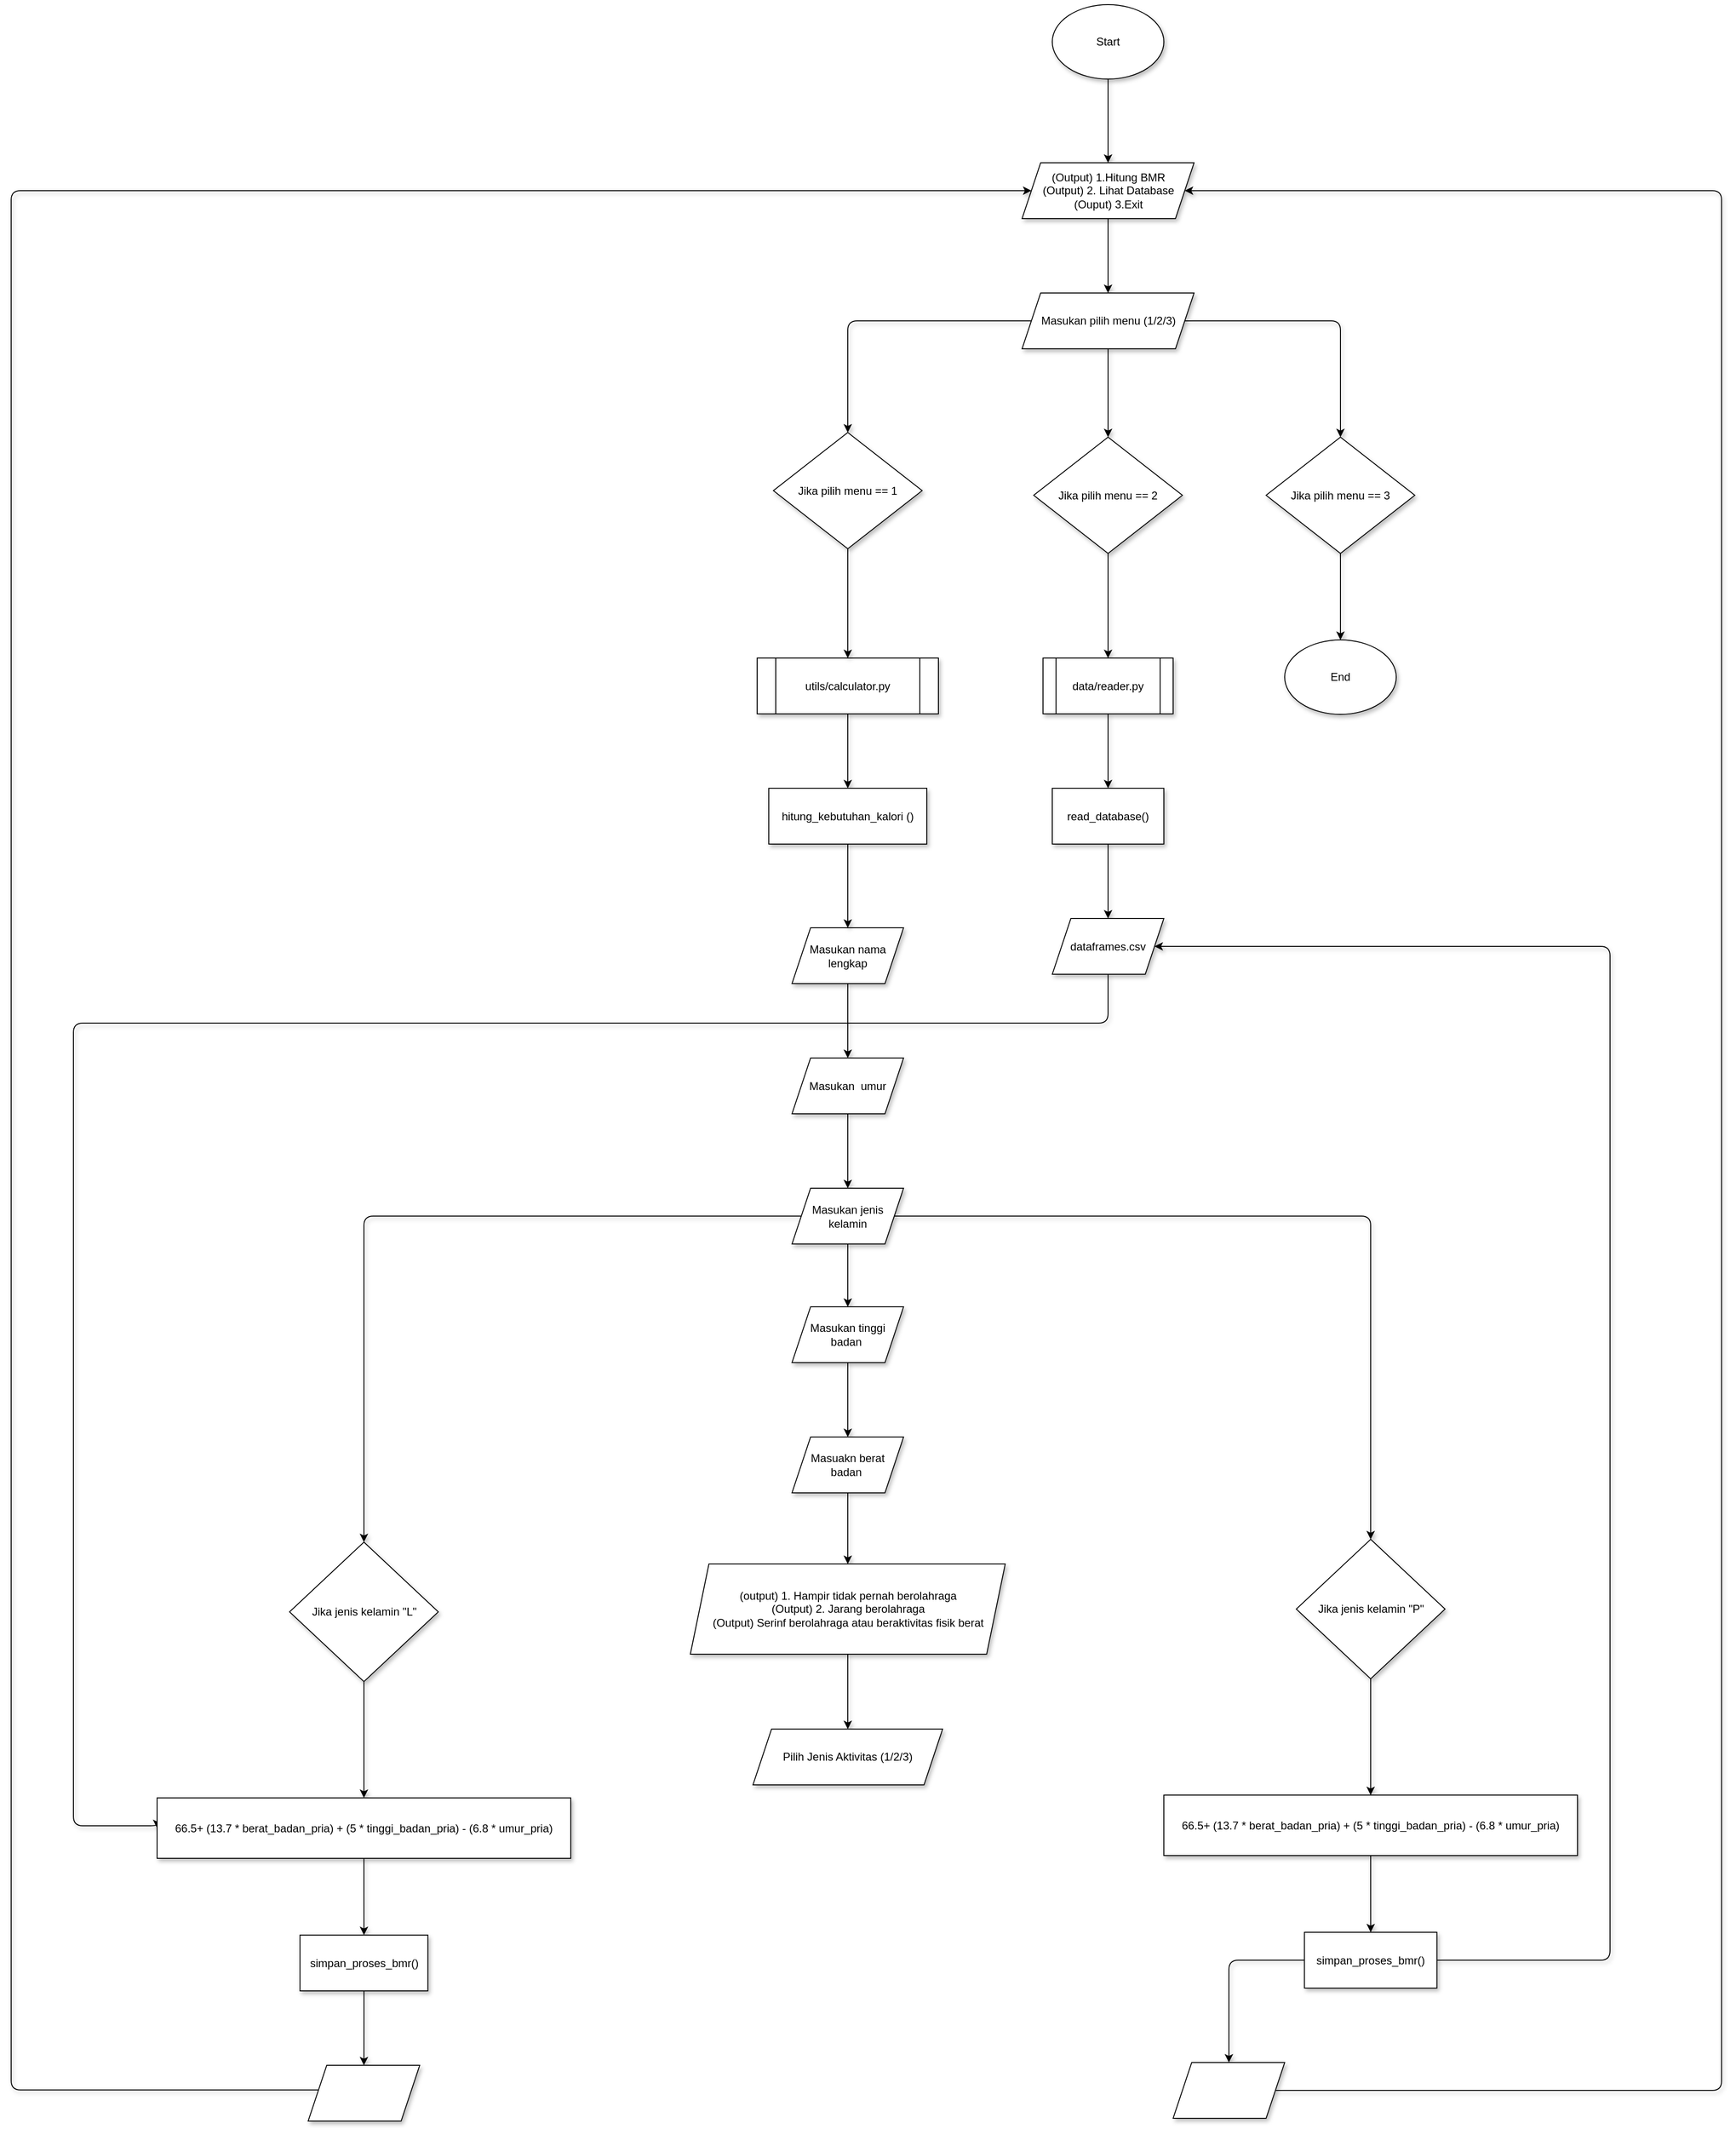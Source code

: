 <mxfile>
    <diagram id="SMtmYcUr2mHsWcogQkBu" name="kalkulator kebutuhan kalori">
        <mxGraphModel dx="1758" dy="569" grid="0" gridSize="10" guides="1" tooltips="1" connect="1" arrows="1" fold="1" page="0" pageScale="1" pageWidth="850" pageHeight="1100" math="0" shadow="0">
            <root>
                <mxCell id="0"/>
                <mxCell id="1" parent="0"/>
                <mxCell id="18" value="" style="edgeStyle=none;html=1;fontFamily=Helvetica;shadow=1;" parent="1" source="3" target="17" edge="1">
                    <mxGeometry relative="1" as="geometry"/>
                </mxCell>
                <mxCell id="3" value="Start" style="ellipse;whiteSpace=wrap;html=1;fontFamily=Helvetica;shadow=1;" parent="1" vertex="1">
                    <mxGeometry x="450" width="120" height="80" as="geometry"/>
                </mxCell>
                <mxCell id="20" value="" style="edgeStyle=none;html=1;fontFamily=Helvetica;shadow=1;" parent="1" source="17" target="19" edge="1">
                    <mxGeometry relative="1" as="geometry"/>
                </mxCell>
                <mxCell id="17" value="(Output) 1.Hitung BMR&lt;br&gt;(Output) 2. Lihat Database&lt;br&gt;(Ouput) 3.Exit" style="shape=parallelogram;perimeter=parallelogramPerimeter;whiteSpace=wrap;html=1;fixedSize=1;fontFamily=Helvetica;shadow=1;" parent="1" vertex="1">
                    <mxGeometry x="417.5" y="170" width="185" height="60" as="geometry"/>
                </mxCell>
                <mxCell id="57" style="edgeStyle=none;html=1;entryX=0.5;entryY=0;entryDx=0;entryDy=0;fontFamily=Helvetica;shadow=1;" parent="1" source="19" target="40" edge="1">
                    <mxGeometry relative="1" as="geometry"/>
                </mxCell>
                <mxCell id="58" style="edgeStyle=orthogonalEdgeStyle;html=1;entryX=0.5;entryY=0;entryDx=0;entryDy=0;fontFamily=Helvetica;shadow=1;" parent="1" source="19" target="54" edge="1">
                    <mxGeometry relative="1" as="geometry"/>
                </mxCell>
                <mxCell id="60" style="edgeStyle=orthogonalEdgeStyle;html=1;fontFamily=Helvetica;entryX=0.5;entryY=0;entryDx=0;entryDy=0;shadow=1;" parent="1" source="19" target="21" edge="1">
                    <mxGeometry relative="1" as="geometry">
                        <mxPoint x="680.0" y="460" as="targetPoint"/>
                    </mxGeometry>
                </mxCell>
                <mxCell id="19" value="Masukan pilih menu (1/2/3)" style="shape=parallelogram;perimeter=parallelogramPerimeter;whiteSpace=wrap;html=1;fixedSize=1;fontFamily=Helvetica;shadow=1;" parent="1" vertex="1">
                    <mxGeometry x="417.5" y="310" width="185" height="60" as="geometry"/>
                </mxCell>
                <mxCell id="87" style="edgeStyle=orthogonalEdgeStyle;html=1;entryX=0.5;entryY=0;entryDx=0;entryDy=0;fontFamily=Helvetica;shadow=1;" parent="1" source="21" target="86" edge="1">
                    <mxGeometry relative="1" as="geometry"/>
                </mxCell>
                <mxCell id="21" value="Jika pilih menu == 3" style="rhombus;whiteSpace=wrap;html=1;fontFamily=Helvetica;shadow=1;" parent="1" vertex="1">
                    <mxGeometry x="680" y="465" width="160" height="125" as="geometry"/>
                </mxCell>
                <mxCell id="74" value="" style="edgeStyle=orthogonalEdgeStyle;html=1;fontFamily=Helvetica;shadow=1;" parent="1" source="23" target="73" edge="1">
                    <mxGeometry relative="1" as="geometry"/>
                </mxCell>
                <mxCell id="23" value="utils/calculator.py" style="shape=process;whiteSpace=wrap;html=1;backgroundOutline=1;fontFamily=Helvetica;shadow=1;" parent="1" vertex="1">
                    <mxGeometry x="132.5" y="702.5" width="195" height="60" as="geometry"/>
                </mxCell>
                <mxCell id="29" value="" style="edgeStyle=none;html=1;fontFamily=Helvetica;shadow=1;" parent="1" source="25" target="28" edge="1">
                    <mxGeometry relative="1" as="geometry"/>
                </mxCell>
                <mxCell id="25" value="Masukan nama lengkap" style="shape=parallelogram;perimeter=parallelogramPerimeter;whiteSpace=wrap;html=1;fixedSize=1;fontFamily=Helvetica;shadow=1;" parent="1" vertex="1">
                    <mxGeometry x="170" y="992.5" width="120" height="60" as="geometry"/>
                </mxCell>
                <mxCell id="31" value="" style="edgeStyle=none;html=1;fontFamily=Helvetica;shadow=1;" parent="1" source="28" target="30" edge="1">
                    <mxGeometry relative="1" as="geometry"/>
                </mxCell>
                <mxCell id="28" value="Masukan&amp;nbsp; umur" style="shape=parallelogram;perimeter=parallelogramPerimeter;whiteSpace=wrap;html=1;fixedSize=1;shadow=1;" parent="1" vertex="1">
                    <mxGeometry x="170" y="1132.5" width="120" height="60" as="geometry"/>
                </mxCell>
                <mxCell id="97" style="edgeStyle=orthogonalEdgeStyle;html=1;entryX=0.5;entryY=0;entryDx=0;entryDy=0;fontFamily=Helvetica;shadow=1;" parent="1" source="30" target="32" edge="1">
                    <mxGeometry relative="1" as="geometry"/>
                </mxCell>
                <mxCell id="138" style="edgeStyle=orthogonalEdgeStyle;html=1;entryX=0.5;entryY=0;entryDx=0;entryDy=0;shadow=1;" parent="1" source="30" target="94" edge="1">
                    <mxGeometry relative="1" as="geometry"/>
                </mxCell>
                <mxCell id="139" style="edgeStyle=orthogonalEdgeStyle;html=1;exitX=0;exitY=0.5;exitDx=0;exitDy=0;entryX=0.5;entryY=0;entryDx=0;entryDy=0;shadow=1;" parent="1" source="30" target="90" edge="1">
                    <mxGeometry relative="1" as="geometry"/>
                </mxCell>
                <mxCell id="30" value="Masukan jenis kelamin" style="shape=parallelogram;perimeter=parallelogramPerimeter;whiteSpace=wrap;html=1;fixedSize=1;shadow=1;" parent="1" vertex="1">
                    <mxGeometry x="170" y="1272.5" width="120" height="60" as="geometry"/>
                </mxCell>
                <mxCell id="35" value="" style="edgeStyle=none;html=1;fontFamily=Helvetica;shadow=1;" parent="1" source="32" target="34" edge="1">
                    <mxGeometry relative="1" as="geometry"/>
                </mxCell>
                <mxCell id="32" value="Masukan tinggi badan&amp;nbsp;" style="shape=parallelogram;perimeter=parallelogramPerimeter;whiteSpace=wrap;html=1;fixedSize=1;shadow=1;" parent="1" vertex="1">
                    <mxGeometry x="170" y="1400" width="120" height="60" as="geometry"/>
                </mxCell>
                <mxCell id="146" value="" style="edgeStyle=orthogonalEdgeStyle;html=1;shadow=1;" parent="1" source="34" target="145" edge="1">
                    <mxGeometry relative="1" as="geometry"/>
                </mxCell>
                <mxCell id="34" value="Masuakn berat badan&amp;nbsp;" style="shape=parallelogram;perimeter=parallelogramPerimeter;whiteSpace=wrap;html=1;fixedSize=1;shadow=1;" parent="1" vertex="1">
                    <mxGeometry x="170" y="1540" width="120" height="60" as="geometry"/>
                </mxCell>
                <mxCell id="64" value="" style="edgeStyle=orthogonalEdgeStyle;html=1;fontFamily=Helvetica;shadow=1;" parent="1" source="40" target="63" edge="1">
                    <mxGeometry relative="1" as="geometry"/>
                </mxCell>
                <mxCell id="40" value="Jika pilih menu == 2" style="rhombus;whiteSpace=wrap;html=1;fontFamily=Helvetica;shadow=1;" parent="1" vertex="1">
                    <mxGeometry x="430" y="465" width="160" height="125" as="geometry"/>
                </mxCell>
                <mxCell id="62" style="edgeStyle=orthogonalEdgeStyle;html=1;exitX=0.5;exitY=1;exitDx=0;exitDy=0;entryX=0.5;entryY=0;entryDx=0;entryDy=0;fontFamily=Helvetica;shadow=1;" parent="1" source="54" target="23" edge="1">
                    <mxGeometry relative="1" as="geometry"/>
                </mxCell>
                <mxCell id="54" value="Jika pilih menu == 1" style="rhombus;whiteSpace=wrap;html=1;fontFamily=Helvetica;shadow=1;" parent="1" vertex="1">
                    <mxGeometry x="150" y="460" width="160" height="125" as="geometry"/>
                </mxCell>
                <mxCell id="77" value="" style="edgeStyle=orthogonalEdgeStyle;html=1;fontFamily=Helvetica;shadow=1;" parent="1" source="63" target="76" edge="1">
                    <mxGeometry relative="1" as="geometry"/>
                </mxCell>
                <mxCell id="63" value="data/reader.py" style="shape=process;whiteSpace=wrap;html=1;backgroundOutline=1;shadow=1;" parent="1" vertex="1">
                    <mxGeometry x="440" y="702.5" width="140" height="60" as="geometry"/>
                </mxCell>
                <mxCell id="75" style="edgeStyle=orthogonalEdgeStyle;html=1;entryX=0.5;entryY=0;entryDx=0;entryDy=0;fontFamily=Helvetica;shadow=1;" parent="1" source="73" target="25" edge="1">
                    <mxGeometry relative="1" as="geometry"/>
                </mxCell>
                <mxCell id="73" value="hitung_kebutuhan_kalori ()" style="whiteSpace=wrap;html=1;shadow=1;" parent="1" vertex="1">
                    <mxGeometry x="145" y="842.5" width="170" height="60" as="geometry"/>
                </mxCell>
                <mxCell id="79" value="" style="edgeStyle=orthogonalEdgeStyle;html=1;fontFamily=Helvetica;shadow=1;" parent="1" source="76" target="78" edge="1">
                    <mxGeometry relative="1" as="geometry"/>
                </mxCell>
                <mxCell id="76" value="read_database()" style="whiteSpace=wrap;html=1;shadow=1;" parent="1" vertex="1">
                    <mxGeometry x="450" y="842.5" width="120" height="60" as="geometry"/>
                </mxCell>
                <mxCell id="153" style="edgeStyle=orthogonalEdgeStyle;html=1;entryX=0;entryY=0.5;entryDx=0;entryDy=0;shadow=1;" parent="1" source="78" target="100" edge="1">
                    <mxGeometry relative="1" as="geometry">
                        <Array as="points">
                            <mxPoint x="510" y="1095"/>
                            <mxPoint x="-603" y="1095"/>
                            <mxPoint x="-603" y="1958"/>
                            <mxPoint x="-513" y="1958"/>
                        </Array>
                    </mxGeometry>
                </mxCell>
                <mxCell id="78" value="dataframes.csv" style="shape=parallelogram;perimeter=parallelogramPerimeter;whiteSpace=wrap;html=1;fixedSize=1;shadow=1;" parent="1" vertex="1">
                    <mxGeometry x="450" y="982.5" width="120" height="60" as="geometry"/>
                </mxCell>
                <mxCell id="86" value="End" style="ellipse;whiteSpace=wrap;html=1;fillStyle=auto;fontFamily=Helvetica;gradientColor=none;shadow=1;" parent="1" vertex="1">
                    <mxGeometry x="700" y="683" width="120" height="80" as="geometry"/>
                </mxCell>
                <mxCell id="101" value="" style="edgeStyle=orthogonalEdgeStyle;html=1;fontFamily=Helvetica;shadow=1;" parent="1" source="90" target="100" edge="1">
                    <mxGeometry relative="1" as="geometry"/>
                </mxCell>
                <mxCell id="90" value="Jika jenis kelamin &quot;L&quot;" style="rhombus;whiteSpace=wrap;html=1;shadow=1;" parent="1" vertex="1">
                    <mxGeometry x="-370.5" y="1653" width="160" height="150" as="geometry"/>
                </mxCell>
                <mxCell id="103" style="edgeStyle=none;html=1;entryX=0.5;entryY=0;entryDx=0;entryDy=0;shadow=1;" parent="1" source="94" target="102" edge="1">
                    <mxGeometry relative="1" as="geometry"/>
                </mxCell>
                <mxCell id="94" value="Jika jenis kelamin &quot;P&quot;" style="rhombus;whiteSpace=wrap;html=1;shadow=1;" parent="1" vertex="1">
                    <mxGeometry x="712.5" y="1650" width="160" height="150" as="geometry"/>
                </mxCell>
                <mxCell id="114" value="" style="edgeStyle=orthogonalEdgeStyle;html=1;shadow=1;" parent="1" source="100" target="113" edge="1">
                    <mxGeometry relative="1" as="geometry"/>
                </mxCell>
                <mxCell id="100" value="66.5+ (13.7 * berat_badan_pria) + (5 * tinggi_badan_pria) - (6.8 * umur_pria)" style="whiteSpace=wrap;html=1;shadow=1;" parent="1" vertex="1">
                    <mxGeometry x="-513" y="1928" width="445" height="65" as="geometry"/>
                </mxCell>
                <mxCell id="125" value="" style="edgeStyle=orthogonalEdgeStyle;html=1;shadow=1;" parent="1" source="102" target="124" edge="1">
                    <mxGeometry relative="1" as="geometry"/>
                </mxCell>
                <mxCell id="102" value="66.5+ (13.7 * berat_badan_pria) + (5 * tinggi_badan_pria) - (6.8 * umur_pria)" style="whiteSpace=wrap;html=1;shadow=1;" parent="1" vertex="1">
                    <mxGeometry x="570" y="1925" width="445" height="65" as="geometry"/>
                </mxCell>
                <mxCell id="116" value="" style="edgeStyle=orthogonalEdgeStyle;html=1;shadow=1;" parent="1" source="113" target="115" edge="1">
                    <mxGeometry relative="1" as="geometry"/>
                </mxCell>
                <mxCell id="113" value="simpan_proses_bmr()" style="whiteSpace=wrap;html=1;shadow=1;" parent="1" vertex="1">
                    <mxGeometry x="-359.25" y="2075.5" width="137.5" height="60" as="geometry"/>
                </mxCell>
                <mxCell id="128" style="edgeStyle=orthogonalEdgeStyle;html=1;entryX=0;entryY=0.5;entryDx=0;entryDy=0;shadow=1;" parent="1" source="115" target="17" edge="1">
                    <mxGeometry relative="1" as="geometry">
                        <Array as="points">
                            <mxPoint x="-670" y="2242"/>
                            <mxPoint x="-670" y="200"/>
                        </Array>
                    </mxGeometry>
                </mxCell>
                <mxCell id="115" value="" style="shape=parallelogram;perimeter=parallelogramPerimeter;whiteSpace=wrap;html=1;fixedSize=1;shadow=1;" parent="1" vertex="1">
                    <mxGeometry x="-350.5" y="2215.5" width="120" height="60" as="geometry"/>
                </mxCell>
                <mxCell id="127" value="" style="edgeStyle=orthogonalEdgeStyle;html=1;shadow=1;" parent="1" source="124" target="126" edge="1">
                    <mxGeometry relative="1" as="geometry"/>
                </mxCell>
                <mxCell id="131" style="edgeStyle=orthogonalEdgeStyle;html=1;entryX=1;entryY=0.5;entryDx=0;entryDy=0;shadow=1;" parent="1" source="124" target="78" edge="1">
                    <mxGeometry relative="1" as="geometry">
                        <Array as="points">
                            <mxPoint x="1050" y="2103"/>
                            <mxPoint x="1050" y="1013"/>
                        </Array>
                    </mxGeometry>
                </mxCell>
                <mxCell id="124" value="simpan_proses_bmr()" style="whiteSpace=wrap;html=1;shadow=1;" parent="1" vertex="1">
                    <mxGeometry x="721.25" y="2072.5" width="142.5" height="60" as="geometry"/>
                </mxCell>
                <mxCell id="130" style="edgeStyle=orthogonalEdgeStyle;html=1;entryX=1;entryY=0.5;entryDx=0;entryDy=0;shadow=1;" parent="1" source="126" target="17" edge="1">
                    <mxGeometry relative="1" as="geometry">
                        <Array as="points">
                            <mxPoint x="1170" y="2243"/>
                            <mxPoint x="1170" y="200"/>
                        </Array>
                    </mxGeometry>
                </mxCell>
                <mxCell id="126" value="" style="shape=parallelogram;perimeter=parallelogramPerimeter;whiteSpace=wrap;html=1;fixedSize=1;shadow=1;" parent="1" vertex="1">
                    <mxGeometry x="580" y="2212.5" width="120" height="60" as="geometry"/>
                </mxCell>
                <mxCell id="159" style="edgeStyle=orthogonalEdgeStyle;html=1;entryX=0.5;entryY=0;entryDx=0;entryDy=0;shadow=1;" parent="1" source="145" target="158" edge="1">
                    <mxGeometry relative="1" as="geometry"/>
                </mxCell>
                <mxCell id="145" value="(output) 1. Hampir tidak pernah berolahraga&lt;br&gt;(Output) 2. Jarang berolahraga&lt;br&gt;(Output) Serinf berolahraga atau beraktivitas fisik berat" style="shape=parallelogram;perimeter=parallelogramPerimeter;whiteSpace=wrap;html=1;fixedSize=1;shadow=1;" parent="1" vertex="1">
                    <mxGeometry x="60.63" y="1676.5" width="338.75" height="97" as="geometry"/>
                </mxCell>
                <mxCell id="158" value="Pilih Jenis Aktivitas (1/2/3)" style="shape=parallelogram;perimeter=parallelogramPerimeter;whiteSpace=wrap;html=1;fixedSize=1;shadow=1;" parent="1" vertex="1">
                    <mxGeometry x="128.01" y="1854" width="204" height="60" as="geometry"/>
                </mxCell>
            </root>
        </mxGraphModel>
    </diagram>
    <diagram id="uPCgb3c1EQ-qCC2hWYmK" name="kalkulator_detak_jantung">
        <mxGraphModel dx="1026" dy="484" grid="0" gridSize="10" guides="1" tooltips="1" connect="1" arrows="1" fold="1" page="1" pageScale="1" pageWidth="850" pageHeight="1100" math="0" shadow="0">
            <root>
                <mxCell id="0"/>
                <mxCell id="1" parent="0"/>
            </root>
        </mxGraphModel>
    </diagram>
    <diagram id="La46aTjHEBbOnGmXVQKv" name="kalkulator_bmi">
        <mxGraphModel dx="1026" dy="484" grid="0" gridSize="10" guides="1" tooltips="1" connect="1" arrows="1" fold="1" page="1" pageScale="1" pageWidth="850" pageHeight="1100" math="0" shadow="0">
            <root>
                <mxCell id="0"/>
                <mxCell id="1" parent="0"/>
            </root>
        </mxGraphModel>
    </diagram>
</mxfile>